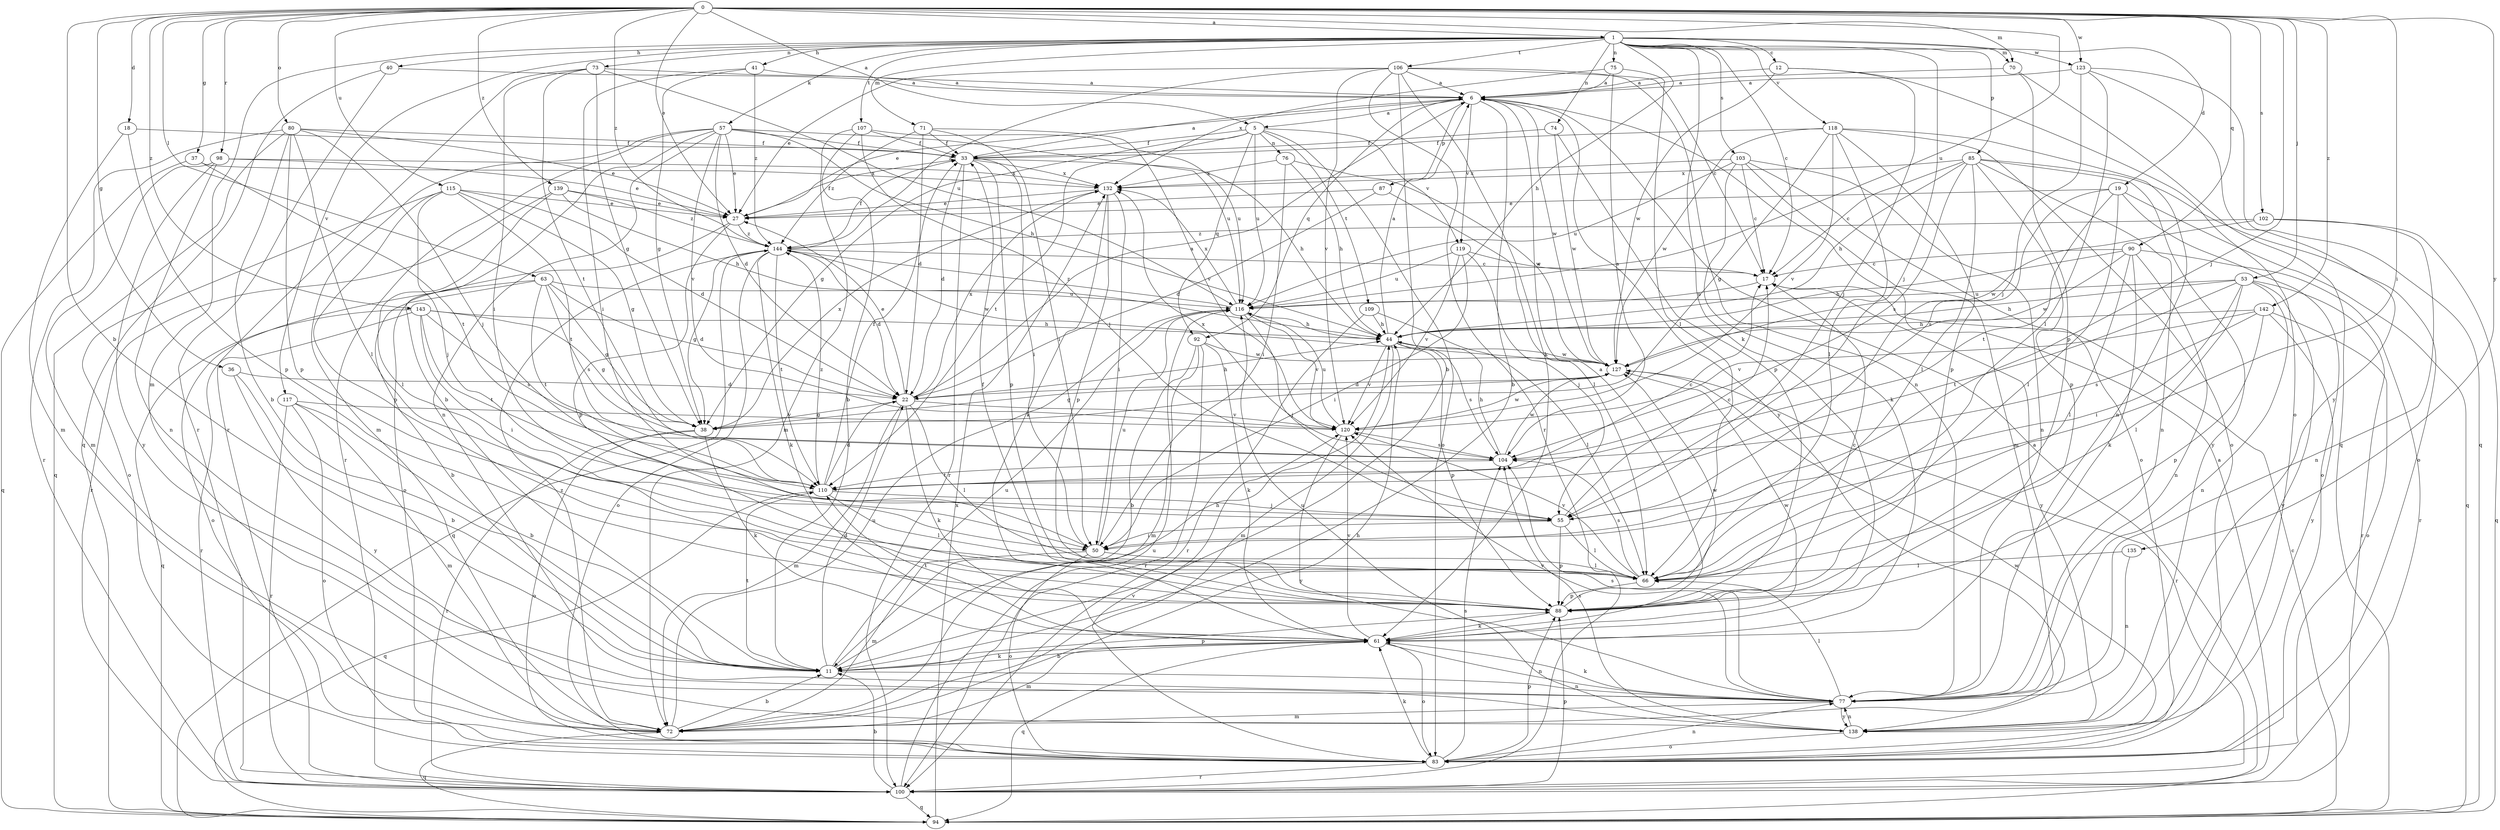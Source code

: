 strict digraph  {
0;
1;
5;
6;
11;
12;
17;
18;
19;
22;
27;
33;
36;
37;
38;
40;
41;
44;
50;
53;
55;
57;
61;
63;
66;
70;
71;
72;
73;
74;
75;
76;
77;
80;
83;
85;
87;
88;
90;
92;
94;
98;
100;
102;
103;
104;
106;
107;
109;
110;
115;
116;
117;
118;
119;
120;
123;
127;
132;
135;
138;
139;
142;
143;
144;
0 -> 1  [label=a];
0 -> 5  [label=a];
0 -> 11  [label=b];
0 -> 18  [label=d];
0 -> 27  [label=e];
0 -> 36  [label=g];
0 -> 37  [label=g];
0 -> 50  [label=i];
0 -> 53  [label=j];
0 -> 55  [label=j];
0 -> 63  [label=l];
0 -> 70  [label=m];
0 -> 80  [label=o];
0 -> 90  [label=q];
0 -> 98  [label=r];
0 -> 102  [label=s];
0 -> 115  [label=u];
0 -> 116  [label=u];
0 -> 123  [label=w];
0 -> 135  [label=y];
0 -> 139  [label=z];
0 -> 142  [label=z];
0 -> 143  [label=z];
0 -> 144  [label=z];
1 -> 12  [label=c];
1 -> 17  [label=c];
1 -> 19  [label=d];
1 -> 40  [label=h];
1 -> 41  [label=h];
1 -> 44  [label=h];
1 -> 55  [label=j];
1 -> 57  [label=k];
1 -> 61  [label=k];
1 -> 70  [label=m];
1 -> 71  [label=m];
1 -> 72  [label=m];
1 -> 73  [label=n];
1 -> 74  [label=n];
1 -> 75  [label=n];
1 -> 85  [label=p];
1 -> 103  [label=s];
1 -> 106  [label=t];
1 -> 107  [label=t];
1 -> 117  [label=v];
1 -> 118  [label=v];
1 -> 123  [label=w];
5 -> 33  [label=f];
5 -> 38  [label=g];
5 -> 76  [label=n];
5 -> 83  [label=o];
5 -> 92  [label=q];
5 -> 109  [label=t];
5 -> 110  [label=t];
5 -> 116  [label=u];
5 -> 119  [label=v];
6 -> 5  [label=a];
6 -> 11  [label=b];
6 -> 27  [label=e];
6 -> 87  [label=p];
6 -> 92  [label=q];
6 -> 119  [label=v];
6 -> 127  [label=w];
6 -> 138  [label=y];
11 -> 22  [label=d];
11 -> 44  [label=h];
11 -> 61  [label=k];
11 -> 77  [label=n];
11 -> 88  [label=p];
11 -> 110  [label=t];
11 -> 116  [label=u];
12 -> 6  [label=a];
12 -> 55  [label=j];
12 -> 83  [label=o];
12 -> 127  [label=w];
17 -> 116  [label=u];
17 -> 138  [label=y];
18 -> 33  [label=f];
18 -> 72  [label=m];
18 -> 88  [label=p];
19 -> 27  [label=e];
19 -> 66  [label=l];
19 -> 83  [label=o];
19 -> 94  [label=q];
19 -> 104  [label=s];
19 -> 110  [label=t];
22 -> 6  [label=a];
22 -> 27  [label=e];
22 -> 38  [label=g];
22 -> 44  [label=h];
22 -> 61  [label=k];
22 -> 66  [label=l];
22 -> 72  [label=m];
22 -> 120  [label=v];
22 -> 132  [label=x];
27 -> 33  [label=f];
27 -> 83  [label=o];
27 -> 88  [label=p];
27 -> 144  [label=z];
33 -> 6  [label=a];
33 -> 22  [label=d];
33 -> 44  [label=h];
33 -> 50  [label=i];
33 -> 88  [label=p];
33 -> 100  [label=r];
33 -> 132  [label=x];
36 -> 11  [label=b];
36 -> 22  [label=d];
36 -> 138  [label=y];
37 -> 94  [label=q];
37 -> 110  [label=t];
37 -> 132  [label=x];
38 -> 61  [label=k];
38 -> 83  [label=o];
38 -> 100  [label=r];
38 -> 132  [label=x];
40 -> 6  [label=a];
40 -> 94  [label=q];
40 -> 100  [label=r];
41 -> 6  [label=a];
41 -> 38  [label=g];
41 -> 50  [label=i];
41 -> 144  [label=z];
44 -> 6  [label=a];
44 -> 72  [label=m];
44 -> 88  [label=p];
44 -> 104  [label=s];
44 -> 120  [label=v];
44 -> 127  [label=w];
50 -> 66  [label=l];
50 -> 72  [label=m];
50 -> 83  [label=o];
50 -> 116  [label=u];
53 -> 44  [label=h];
53 -> 50  [label=i];
53 -> 66  [label=l];
53 -> 77  [label=n];
53 -> 100  [label=r];
53 -> 110  [label=t];
53 -> 116  [label=u];
53 -> 138  [label=y];
55 -> 17  [label=c];
55 -> 50  [label=i];
55 -> 66  [label=l];
55 -> 88  [label=p];
57 -> 11  [label=b];
57 -> 22  [label=d];
57 -> 27  [label=e];
57 -> 33  [label=f];
57 -> 44  [label=h];
57 -> 72  [label=m];
57 -> 77  [label=n];
57 -> 100  [label=r];
57 -> 116  [label=u];
57 -> 120  [label=v];
61 -> 6  [label=a];
61 -> 11  [label=b];
61 -> 72  [label=m];
61 -> 77  [label=n];
61 -> 83  [label=o];
61 -> 94  [label=q];
61 -> 110  [label=t];
61 -> 120  [label=v];
61 -> 127  [label=w];
63 -> 11  [label=b];
63 -> 22  [label=d];
63 -> 38  [label=g];
63 -> 83  [label=o];
63 -> 104  [label=s];
63 -> 110  [label=t];
63 -> 116  [label=u];
66 -> 88  [label=p];
66 -> 104  [label=s];
66 -> 120  [label=v];
70 -> 6  [label=a];
70 -> 88  [label=p];
70 -> 94  [label=q];
71 -> 22  [label=d];
71 -> 33  [label=f];
71 -> 50  [label=i];
71 -> 120  [label=v];
71 -> 144  [label=z];
72 -> 11  [label=b];
72 -> 44  [label=h];
72 -> 94  [label=q];
72 -> 116  [label=u];
72 -> 144  [label=z];
73 -> 6  [label=a];
73 -> 38  [label=g];
73 -> 50  [label=i];
73 -> 100  [label=r];
73 -> 110  [label=t];
73 -> 116  [label=u];
74 -> 33  [label=f];
74 -> 88  [label=p];
74 -> 127  [label=w];
75 -> 6  [label=a];
75 -> 66  [label=l];
75 -> 104  [label=s];
75 -> 132  [label=x];
76 -> 44  [label=h];
76 -> 50  [label=i];
76 -> 127  [label=w];
76 -> 132  [label=x];
77 -> 61  [label=k];
77 -> 66  [label=l];
77 -> 72  [label=m];
77 -> 104  [label=s];
77 -> 116  [label=u];
77 -> 120  [label=v];
77 -> 138  [label=y];
80 -> 11  [label=b];
80 -> 27  [label=e];
80 -> 33  [label=f];
80 -> 55  [label=j];
80 -> 66  [label=l];
80 -> 88  [label=p];
80 -> 94  [label=q];
80 -> 100  [label=r];
83 -> 61  [label=k];
83 -> 77  [label=n];
83 -> 88  [label=p];
83 -> 100  [label=r];
83 -> 104  [label=s];
83 -> 120  [label=v];
83 -> 127  [label=w];
85 -> 17  [label=c];
85 -> 44  [label=h];
85 -> 66  [label=l];
85 -> 77  [label=n];
85 -> 83  [label=o];
85 -> 88  [label=p];
85 -> 104  [label=s];
85 -> 132  [label=x];
85 -> 138  [label=y];
87 -> 22  [label=d];
87 -> 27  [label=e];
87 -> 66  [label=l];
88 -> 17  [label=c];
88 -> 33  [label=f];
88 -> 61  [label=k];
88 -> 127  [label=w];
90 -> 17  [label=c];
90 -> 44  [label=h];
90 -> 61  [label=k];
90 -> 66  [label=l];
90 -> 77  [label=n];
90 -> 100  [label=r];
90 -> 127  [label=w];
92 -> 11  [label=b];
92 -> 61  [label=k];
92 -> 72  [label=m];
92 -> 100  [label=r];
92 -> 127  [label=w];
94 -> 6  [label=a];
94 -> 17  [label=c];
94 -> 132  [label=x];
98 -> 27  [label=e];
98 -> 72  [label=m];
98 -> 77  [label=n];
98 -> 132  [label=x];
98 -> 138  [label=y];
100 -> 6  [label=a];
100 -> 11  [label=b];
100 -> 88  [label=p];
100 -> 94  [label=q];
100 -> 116  [label=u];
102 -> 77  [label=n];
102 -> 94  [label=q];
102 -> 127  [label=w];
102 -> 144  [label=z];
103 -> 17  [label=c];
103 -> 61  [label=k];
103 -> 72  [label=m];
103 -> 77  [label=n];
103 -> 83  [label=o];
103 -> 116  [label=u];
103 -> 132  [label=x];
104 -> 44  [label=h];
104 -> 110  [label=t];
104 -> 127  [label=w];
104 -> 132  [label=x];
106 -> 6  [label=a];
106 -> 11  [label=b];
106 -> 17  [label=c];
106 -> 27  [label=e];
106 -> 61  [label=k];
106 -> 77  [label=n];
106 -> 100  [label=r];
106 -> 120  [label=v];
106 -> 144  [label=z];
107 -> 11  [label=b];
107 -> 33  [label=f];
107 -> 55  [label=j];
107 -> 72  [label=m];
107 -> 116  [label=u];
109 -> 44  [label=h];
109 -> 66  [label=l];
109 -> 100  [label=r];
110 -> 17  [label=c];
110 -> 22  [label=d];
110 -> 33  [label=f];
110 -> 55  [label=j];
110 -> 66  [label=l];
110 -> 94  [label=q];
110 -> 144  [label=z];
115 -> 22  [label=d];
115 -> 27  [label=e];
115 -> 38  [label=g];
115 -> 55  [label=j];
115 -> 83  [label=o];
115 -> 88  [label=p];
115 -> 110  [label=t];
116 -> 44  [label=h];
116 -> 55  [label=j];
116 -> 120  [label=v];
116 -> 132  [label=x];
116 -> 144  [label=z];
117 -> 11  [label=b];
117 -> 72  [label=m];
117 -> 83  [label=o];
117 -> 100  [label=r];
117 -> 120  [label=v];
118 -> 33  [label=f];
118 -> 38  [label=g];
118 -> 66  [label=l];
118 -> 77  [label=n];
118 -> 83  [label=o];
118 -> 88  [label=p];
118 -> 120  [label=v];
118 -> 127  [label=w];
119 -> 17  [label=c];
119 -> 50  [label=i];
119 -> 55  [label=j];
119 -> 116  [label=u];
119 -> 120  [label=v];
120 -> 104  [label=s];
120 -> 116  [label=u];
120 -> 127  [label=w];
120 -> 138  [label=y];
123 -> 6  [label=a];
123 -> 55  [label=j];
123 -> 66  [label=l];
123 -> 94  [label=q];
123 -> 138  [label=y];
127 -> 22  [label=d];
127 -> 38  [label=g];
127 -> 100  [label=r];
132 -> 27  [label=e];
132 -> 50  [label=i];
132 -> 61  [label=k];
132 -> 88  [label=p];
135 -> 66  [label=l];
135 -> 77  [label=n];
138 -> 77  [label=n];
138 -> 83  [label=o];
138 -> 104  [label=s];
139 -> 27  [label=e];
139 -> 44  [label=h];
139 -> 66  [label=l];
139 -> 100  [label=r];
139 -> 144  [label=z];
142 -> 44  [label=h];
142 -> 83  [label=o];
142 -> 88  [label=p];
142 -> 104  [label=s];
142 -> 120  [label=v];
142 -> 138  [label=y];
143 -> 38  [label=g];
143 -> 44  [label=h];
143 -> 50  [label=i];
143 -> 94  [label=q];
143 -> 100  [label=r];
143 -> 104  [label=s];
143 -> 110  [label=t];
144 -> 17  [label=c];
144 -> 22  [label=d];
144 -> 33  [label=f];
144 -> 38  [label=g];
144 -> 61  [label=k];
144 -> 83  [label=o];
144 -> 94  [label=q];
144 -> 110  [label=t];
144 -> 127  [label=w];
}

